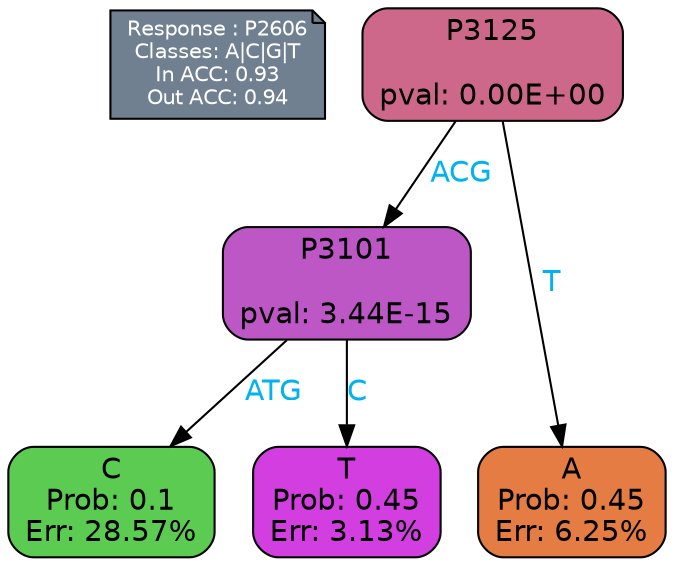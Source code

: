digraph Tree {
node [shape=box, style="filled, rounded", color="black", fontname=helvetica] ;
graph [ranksep=equally, splines=polylines, bgcolor=transparent, dpi=600] ;
edge [fontname=helvetica] ;
LEGEND [label="Response : P2606
Classes: A|C|G|T
In ACC: 0.93
Out ACC: 0.94
",shape=note,align=left,style=filled,fillcolor="slategray",fontcolor="white",fontsize=10];1 [label="P3125

pval: 0.00E+00", fillcolor="#ce688b"] ;
2 [label="P3101

pval: 3.44E-15", fillcolor="#bd57c6"] ;
3 [label="C
Prob: 0.1
Err: 28.57%", fillcolor="#5bcc51"] ;
4 [label="T
Prob: 0.45
Err: 3.13%", fillcolor="#d23edf"] ;
5 [label="A
Prob: 0.45
Err: 6.25%", fillcolor="#e47c43"] ;
1 -> 2 [label="ACG",fontcolor=deepskyblue2] ;
1 -> 5 [label="T",fontcolor=deepskyblue2] ;
2 -> 3 [label="ATG",fontcolor=deepskyblue2] ;
2 -> 4 [label="C",fontcolor=deepskyblue2] ;
{rank = same; 3;4;5;}{rank = same; LEGEND;1;}}